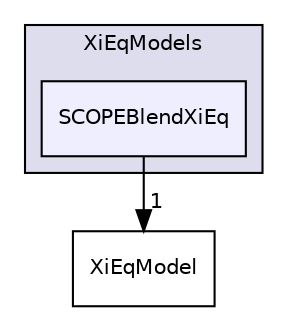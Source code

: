 digraph "applications/solvers/combustion/PDRFoam/XiModels/XiEqModels/SCOPEBlendXiEq" {
  bgcolor=transparent;
  compound=true
  node [ fontsize="10", fontname="Helvetica"];
  edge [ labelfontsize="10", labelfontname="Helvetica"];
  subgraph clusterdir_86c6030308677972953fc7979d3a85bb {
    graph [ bgcolor="#ddddee", pencolor="black", label="XiEqModels" fontname="Helvetica", fontsize="10", URL="dir_86c6030308677972953fc7979d3a85bb.html"]
  dir_b0d67970745ae4127059793c393f4c28 [shape=box, label="SCOPEBlendXiEq", style="filled", fillcolor="#eeeeff", pencolor="black", URL="dir_b0d67970745ae4127059793c393f4c28.html"];
  }
  dir_a02a87a06df1180e1e734c7954ddb4f4 [shape=box label="XiEqModel" URL="dir_a02a87a06df1180e1e734c7954ddb4f4.html"];
  dir_b0d67970745ae4127059793c393f4c28->dir_a02a87a06df1180e1e734c7954ddb4f4 [headlabel="1", labeldistance=1.5 headhref="dir_000098_000100.html"];
}
